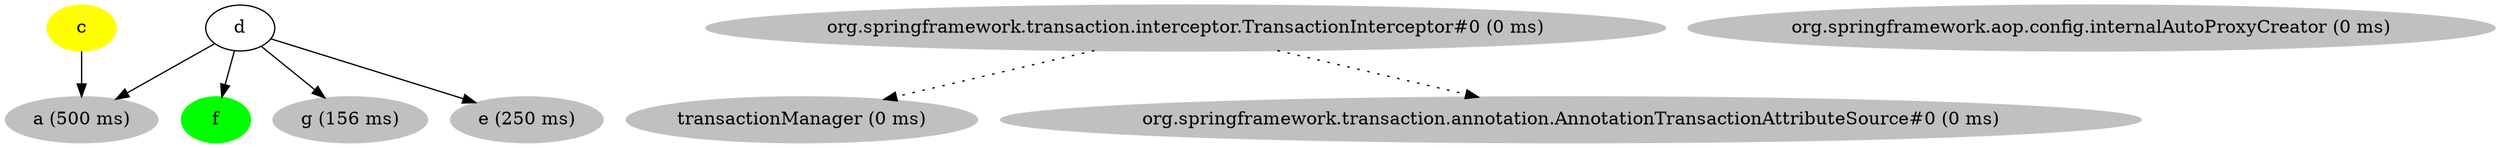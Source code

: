 digraph g {
  d[label="d" ]
  c[label="c" style=filled color=yellow]
  f[label="f" style=filled color=green]
  transactionManager[label="transactionManager (0 ms)" style=filled color=grey]
  a[label="a (500 ms)" style=filled color=grey]
  org_springframework_transaction_annotation_AnnotationTransactionAttributeSource_0[label="org.springframework.transaction.annotation.AnnotationTransactionAttributeSource#0 (0 ms)" style=filled color=grey]
  org_springframework_aop_config_internalAutoProxyCreator[label="org.springframework.aop.config.internalAutoProxyCreator (0 ms)" style=filled color=grey]
  org_springframework_transaction_interceptor_TransactionInterceptor_0[label="org.springframework.transaction.interceptor.TransactionInterceptor#0 (0 ms)" style=filled color=grey]
  g[label="g (156 ms)" style=filled color=grey]
  e[label="e (250 ms)" style=filled color=grey]
  d -> a []
  d -> f []
  d -> g []
  d -> e []
  c -> a []
  org_springframework_transaction_interceptor_TransactionInterceptor_0 -> transactionManager [style=dotted]
  org_springframework_transaction_interceptor_TransactionInterceptor_0 -> org_springframework_transaction_annotation_AnnotationTransactionAttributeSource_0 [style=dotted]
}
